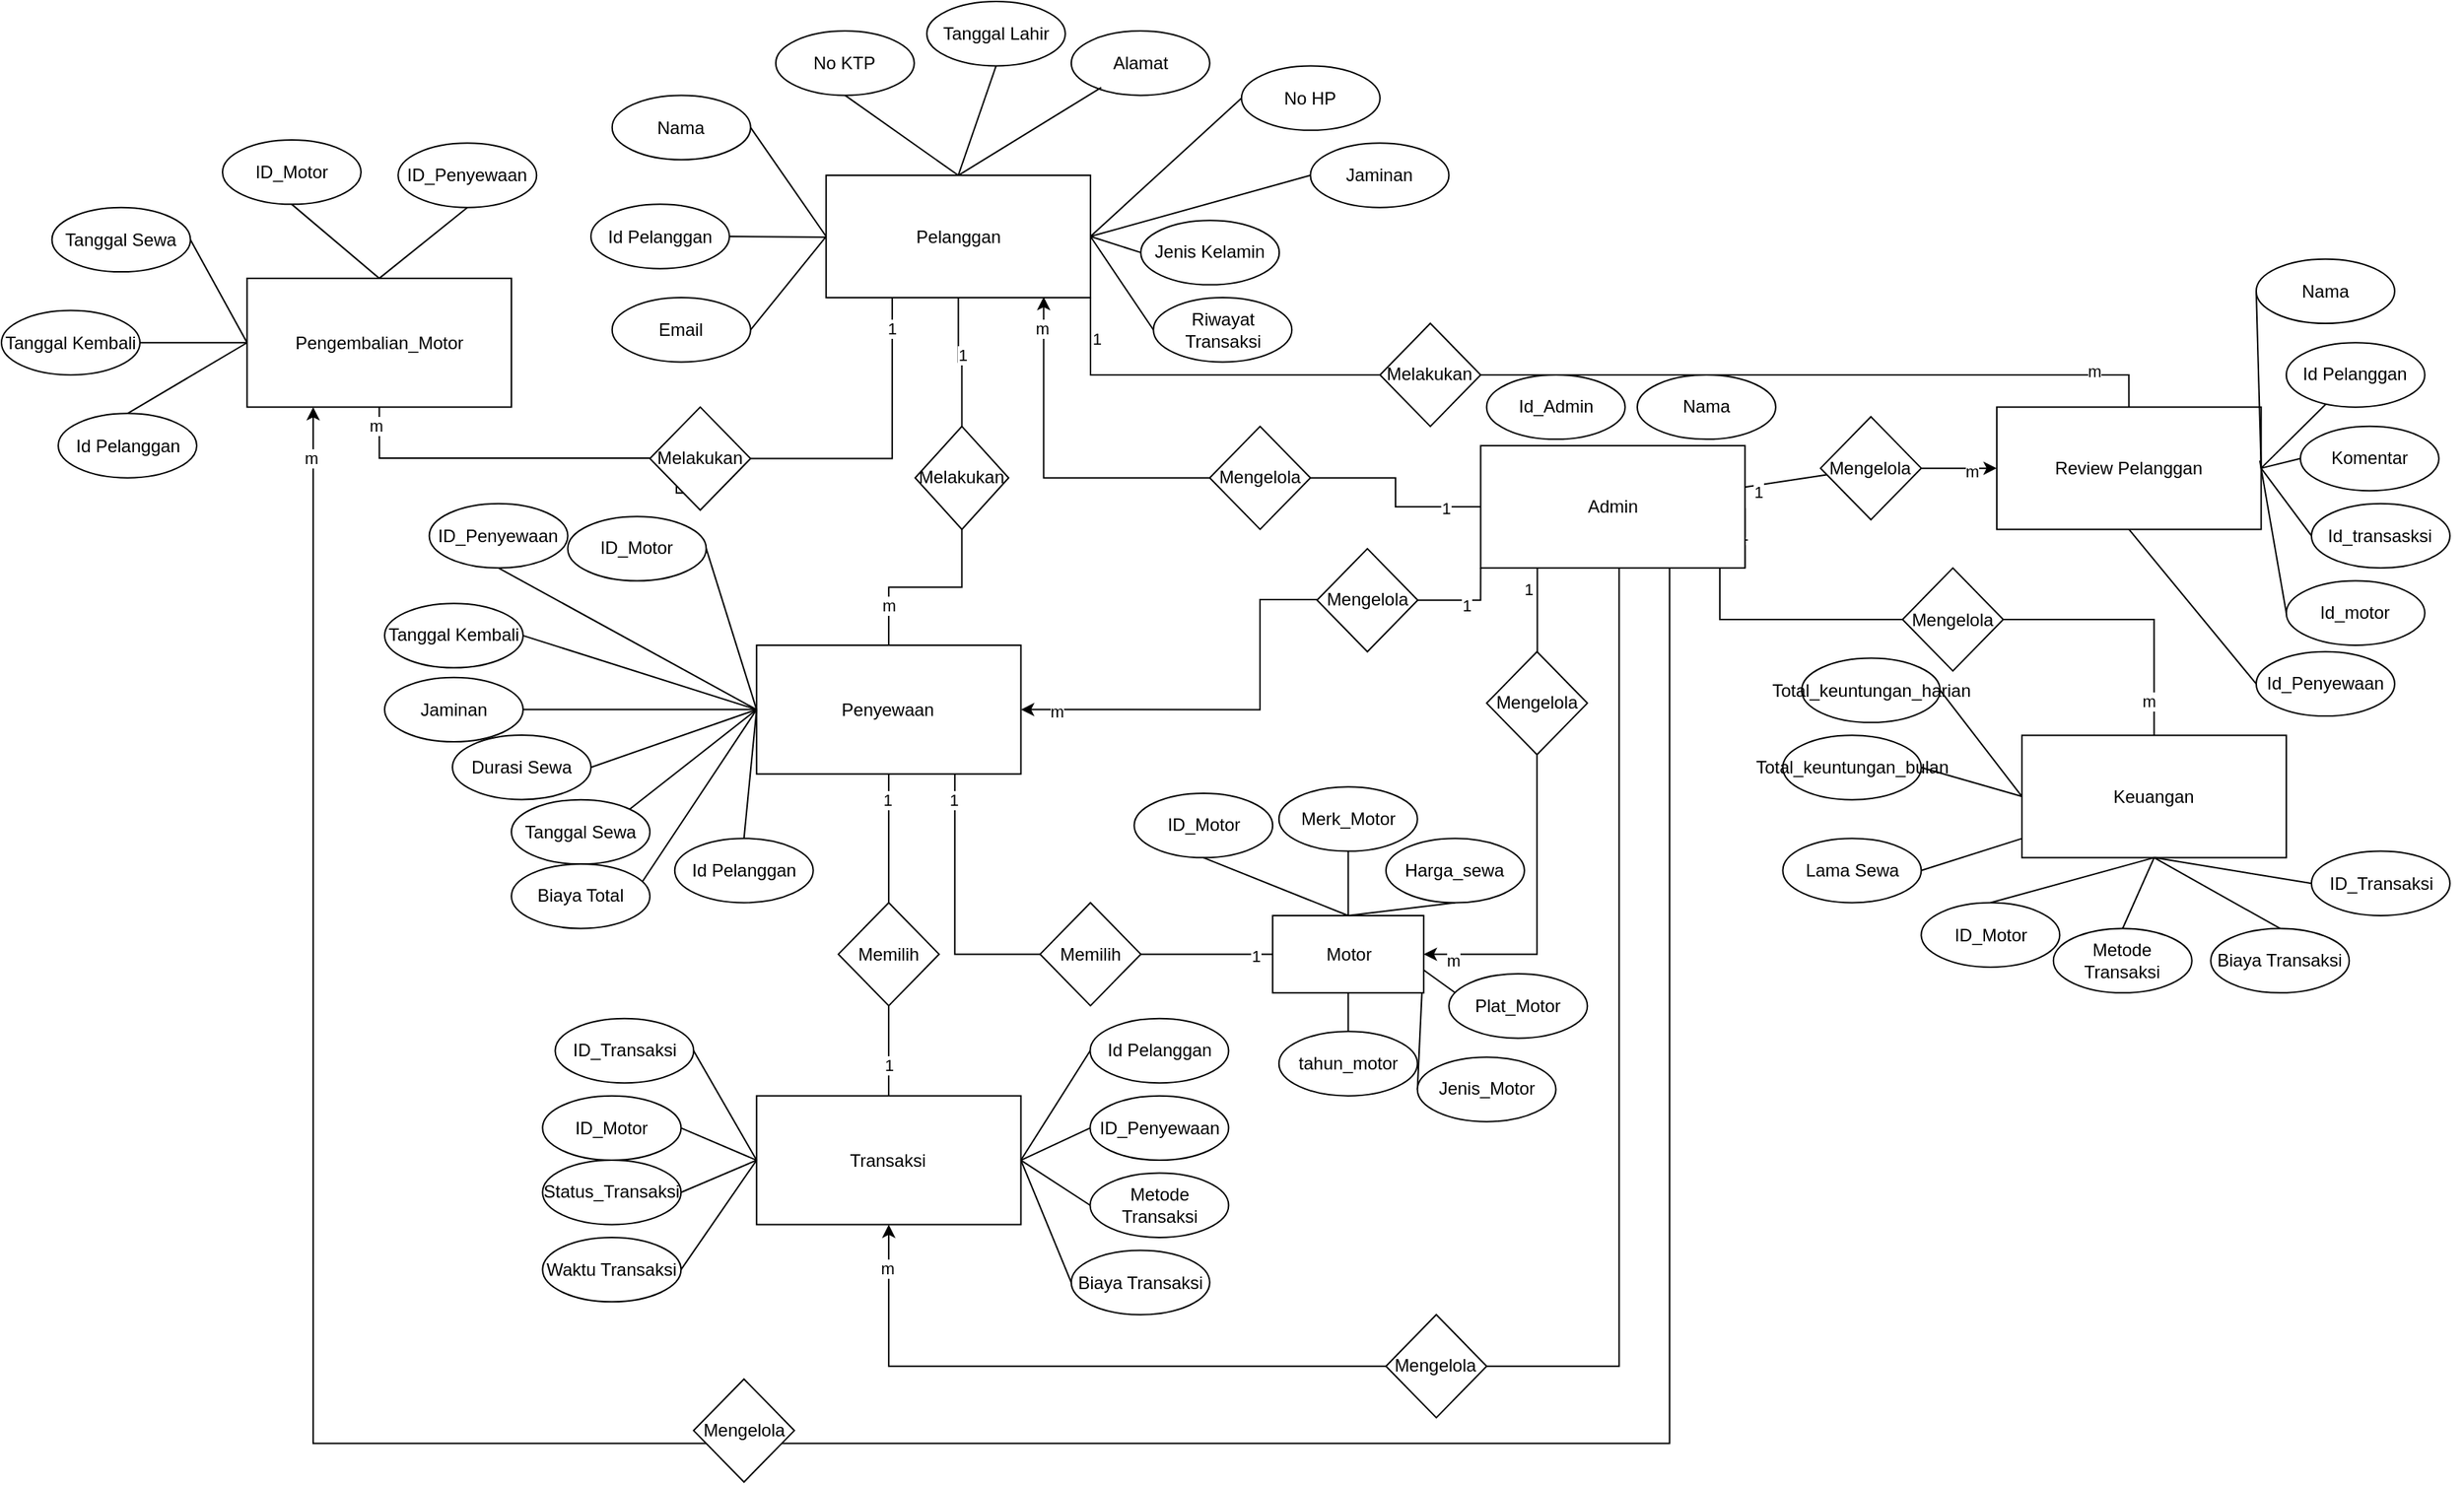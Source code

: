 <mxfile version="24.1.0" type="device">
  <diagram name="Page-1" id="Gdf2xQTc3UmqAr8sji1D">
    <mxGraphModel dx="2139" dy="-544" grid="1" gridSize="10" guides="1" tooltips="1" connect="1" arrows="1" fold="1" page="1" pageScale="1" pageWidth="850" pageHeight="1100" math="0" shadow="0">
      <root>
        <mxCell id="0" />
        <mxCell id="1" parent="0" />
        <mxCell id="HpjGNs0SDaR_ydJxtk90-224" value="" style="group" vertex="1" connectable="0" parent="1">
          <mxGeometry x="-1660" y="1165" width="1640" height="970" as="geometry" />
        </mxCell>
        <mxCell id="HpjGNs0SDaR_ydJxtk90-59" style="rounded=0;orthogonalLoop=1;jettySize=auto;html=1;exitX=0.5;exitY=0;exitDx=0;exitDy=0;entryX=0.5;entryY=1;entryDx=0;entryDy=0;endArrow=none;endFill=0;" edge="1" parent="HpjGNs0SDaR_ydJxtk90-224" source="HpjGNs0SDaR_ydJxtk90-32" target="HpjGNs0SDaR_ydJxtk90-35">
          <mxGeometry relative="1" as="geometry" />
        </mxCell>
        <mxCell id="HpjGNs0SDaR_ydJxtk90-62" style="rounded=0;orthogonalLoop=1;jettySize=auto;html=1;entryX=0;entryY=0.5;entryDx=0;entryDy=0;endArrow=none;endFill=0;exitX=1;exitY=0.5;exitDx=0;exitDy=0;" edge="1" parent="HpjGNs0SDaR_ydJxtk90-224" source="HpjGNs0SDaR_ydJxtk90-32" target="HpjGNs0SDaR_ydJxtk90-38">
          <mxGeometry relative="1" as="geometry" />
        </mxCell>
        <mxCell id="HpjGNs0SDaR_ydJxtk90-63" style="rounded=0;orthogonalLoop=1;jettySize=auto;html=1;exitX=1;exitY=0.5;exitDx=0;exitDy=0;entryX=0;entryY=0.5;entryDx=0;entryDy=0;endArrow=none;endFill=0;" edge="1" parent="HpjGNs0SDaR_ydJxtk90-224" source="HpjGNs0SDaR_ydJxtk90-32" target="HpjGNs0SDaR_ydJxtk90-39">
          <mxGeometry relative="1" as="geometry" />
        </mxCell>
        <mxCell id="HpjGNs0SDaR_ydJxtk90-64" style="rounded=0;orthogonalLoop=1;jettySize=auto;html=1;exitX=1;exitY=0.5;exitDx=0;exitDy=0;entryX=0;entryY=0.5;entryDx=0;entryDy=0;endArrow=none;endFill=0;" edge="1" parent="HpjGNs0SDaR_ydJxtk90-224" source="HpjGNs0SDaR_ydJxtk90-32" target="HpjGNs0SDaR_ydJxtk90-41">
          <mxGeometry relative="1" as="geometry" />
        </mxCell>
        <mxCell id="HpjGNs0SDaR_ydJxtk90-71" style="edgeStyle=orthogonalEdgeStyle;rounded=0;orthogonalLoop=1;jettySize=auto;html=1;entryX=0.5;entryY=0;entryDx=0;entryDy=0;endArrow=none;endFill=0;" edge="1" parent="HpjGNs0SDaR_ydJxtk90-224" source="HpjGNs0SDaR_ydJxtk90-96" target="HpjGNs0SDaR_ydJxtk90-70">
          <mxGeometry relative="1" as="geometry" />
        </mxCell>
        <mxCell id="HpjGNs0SDaR_ydJxtk90-124" value="m" style="edgeLabel;html=1;align=center;verticalAlign=middle;resizable=0;points=[];" vertex="1" connectable="0" parent="HpjGNs0SDaR_ydJxtk90-71">
          <mxGeometry x="0.573" relative="1" as="geometry">
            <mxPoint as="offset" />
          </mxGeometry>
        </mxCell>
        <mxCell id="HpjGNs0SDaR_ydJxtk90-196" style="edgeStyle=orthogonalEdgeStyle;rounded=0;orthogonalLoop=1;jettySize=auto;html=1;exitX=1;exitY=1;exitDx=0;exitDy=0;entryX=0;entryY=0.5;entryDx=0;entryDy=0;endArrow=none;endFill=0;" edge="1" parent="HpjGNs0SDaR_ydJxtk90-224" source="HpjGNs0SDaR_ydJxtk90-32" target="HpjGNs0SDaR_ydJxtk90-192">
          <mxGeometry relative="1" as="geometry" />
        </mxCell>
        <mxCell id="HpjGNs0SDaR_ydJxtk90-197" value="1" style="edgeLabel;html=1;align=center;verticalAlign=middle;resizable=0;points=[];" vertex="1" connectable="0" parent="HpjGNs0SDaR_ydJxtk90-196">
          <mxGeometry x="-0.789" y="4" relative="1" as="geometry">
            <mxPoint y="1" as="offset" />
          </mxGeometry>
        </mxCell>
        <mxCell id="HpjGNs0SDaR_ydJxtk90-32" value="Pelanggan" style="rounded=0;whiteSpace=wrap;html=1;" vertex="1" parent="HpjGNs0SDaR_ydJxtk90-224">
          <mxGeometry x="529.583" y="83.018" width="179.375" height="83.018" as="geometry" />
        </mxCell>
        <mxCell id="HpjGNs0SDaR_ydJxtk90-68" value="" style="rounded=0;orthogonalLoop=1;jettySize=auto;html=1;endArrow=none;endFill=0;" edge="1" parent="HpjGNs0SDaR_ydJxtk90-224" source="HpjGNs0SDaR_ydJxtk90-33">
          <mxGeometry relative="1" as="geometry">
            <mxPoint x="529.583" y="124.964" as="targetPoint" />
          </mxGeometry>
        </mxCell>
        <mxCell id="HpjGNs0SDaR_ydJxtk90-33" value="Id Pelanggan" style="ellipse;whiteSpace=wrap;html=1;" vertex="1" parent="HpjGNs0SDaR_ydJxtk90-224">
          <mxGeometry x="369.998" y="102.684" width="93.958" height="43.694" as="geometry" />
        </mxCell>
        <mxCell id="HpjGNs0SDaR_ydJxtk90-67" style="rounded=0;orthogonalLoop=1;jettySize=auto;html=1;exitX=1;exitY=0.5;exitDx=0;exitDy=0;entryX=0;entryY=0.5;entryDx=0;entryDy=0;endArrow=none;endFill=0;" edge="1" parent="HpjGNs0SDaR_ydJxtk90-224" source="HpjGNs0SDaR_ydJxtk90-34" target="HpjGNs0SDaR_ydJxtk90-32">
          <mxGeometry relative="1" as="geometry" />
        </mxCell>
        <mxCell id="HpjGNs0SDaR_ydJxtk90-34" value="Nama" style="ellipse;whiteSpace=wrap;html=1;" vertex="1" parent="HpjGNs0SDaR_ydJxtk90-224">
          <mxGeometry x="384.38" y="28.692" width="93.958" height="43.694" as="geometry" />
        </mxCell>
        <mxCell id="HpjGNs0SDaR_ydJxtk90-35" value="No KTP" style="ellipse;whiteSpace=wrap;html=1;" vertex="1" parent="HpjGNs0SDaR_ydJxtk90-224">
          <mxGeometry x="495.418" y="-15.003" width="93.958" height="43.694" as="geometry" />
        </mxCell>
        <mxCell id="HpjGNs0SDaR_ydJxtk90-37" value="Alamat" style="ellipse;whiteSpace=wrap;html=1;" vertex="1" parent="HpjGNs0SDaR_ydJxtk90-224">
          <mxGeometry x="695.935" y="-15.003" width="93.958" height="43.694" as="geometry" />
        </mxCell>
        <mxCell id="HpjGNs0SDaR_ydJxtk90-38" value="No HP" style="ellipse;whiteSpace=wrap;html=1;" vertex="1" parent="HpjGNs0SDaR_ydJxtk90-224">
          <mxGeometry x="811.455" y="8.741" width="93.958" height="43.694" as="geometry" />
        </mxCell>
        <mxCell id="HpjGNs0SDaR_ydJxtk90-39" value="Jenis Kelamin" style="ellipse;whiteSpace=wrap;html=1;" vertex="1" parent="HpjGNs0SDaR_ydJxtk90-224">
          <mxGeometry x="743.125" y="113.604" width="93.958" height="43.694" as="geometry" />
        </mxCell>
        <mxCell id="HpjGNs0SDaR_ydJxtk90-69" style="rounded=0;orthogonalLoop=1;jettySize=auto;html=1;exitX=1;exitY=0.5;exitDx=0;exitDy=0;entryX=0;entryY=0.5;entryDx=0;entryDy=0;endArrow=none;endFill=0;" edge="1" parent="HpjGNs0SDaR_ydJxtk90-224" source="HpjGNs0SDaR_ydJxtk90-40" target="HpjGNs0SDaR_ydJxtk90-32">
          <mxGeometry relative="1" as="geometry" />
        </mxCell>
        <mxCell id="HpjGNs0SDaR_ydJxtk90-40" value="Email" style="ellipse;whiteSpace=wrap;html=1;" vertex="1" parent="HpjGNs0SDaR_ydJxtk90-224">
          <mxGeometry x="384.372" y="166.035" width="93.958" height="43.694" as="geometry" />
        </mxCell>
        <mxCell id="HpjGNs0SDaR_ydJxtk90-41" value="Riwayat Transaksi" style="ellipse;whiteSpace=wrap;html=1;" vertex="1" parent="HpjGNs0SDaR_ydJxtk90-224">
          <mxGeometry x="751.667" y="166.036" width="93.958" height="43.694" as="geometry" />
        </mxCell>
        <mxCell id="HpjGNs0SDaR_ydJxtk90-61" style="rounded=0;orthogonalLoop=1;jettySize=auto;html=1;exitX=0.5;exitY=0;exitDx=0;exitDy=0;entryX=0.216;entryY=0.88;entryDx=0;entryDy=0;entryPerimeter=0;endArrow=none;endFill=0;" edge="1" parent="HpjGNs0SDaR_ydJxtk90-224" source="HpjGNs0SDaR_ydJxtk90-32" target="HpjGNs0SDaR_ydJxtk90-37">
          <mxGeometry relative="1" as="geometry" />
        </mxCell>
        <mxCell id="HpjGNs0SDaR_ydJxtk90-100" value="" style="rounded=0;orthogonalLoop=1;jettySize=auto;html=1;endArrow=none;endFill=0;" edge="1" parent="HpjGNs0SDaR_ydJxtk90-224" source="HpjGNs0SDaR_ydJxtk90-70" target="HpjGNs0SDaR_ydJxtk90-99">
          <mxGeometry relative="1" as="geometry" />
        </mxCell>
        <mxCell id="HpjGNs0SDaR_ydJxtk90-127" value="1" style="edgeLabel;html=1;align=center;verticalAlign=middle;resizable=0;points=[];" vertex="1" connectable="0" parent="HpjGNs0SDaR_ydJxtk90-100">
          <mxGeometry x="-0.596" y="-1" relative="1" as="geometry">
            <mxPoint as="offset" />
          </mxGeometry>
        </mxCell>
        <mxCell id="HpjGNs0SDaR_ydJxtk90-70" value="Penyewaan" style="whiteSpace=wrap;html=1;rounded=0;" vertex="1" parent="HpjGNs0SDaR_ydJxtk90-224">
          <mxGeometry x="482.391" y="401.982" width="179.375" height="87.387" as="geometry" />
        </mxCell>
        <mxCell id="HpjGNs0SDaR_ydJxtk90-84" style="rounded=0;orthogonalLoop=1;jettySize=auto;html=1;exitX=0.5;exitY=1;exitDx=0;exitDy=0;entryX=0;entryY=0.5;entryDx=0;entryDy=0;endArrow=none;endFill=0;" edge="1" parent="HpjGNs0SDaR_ydJxtk90-224" source="HpjGNs0SDaR_ydJxtk90-72" target="HpjGNs0SDaR_ydJxtk90-70">
          <mxGeometry relative="1" as="geometry">
            <mxPoint x="520.828" y="384.505" as="sourcePoint" />
          </mxGeometry>
        </mxCell>
        <mxCell id="HpjGNs0SDaR_ydJxtk90-72" value="ID_Penyewaan" style="ellipse;whiteSpace=wrap;html=1;" vertex="1" parent="HpjGNs0SDaR_ydJxtk90-224">
          <mxGeometry x="260.307" y="305.856" width="93.958" height="43.694" as="geometry" />
        </mxCell>
        <mxCell id="HpjGNs0SDaR_ydJxtk90-90" style="rounded=0;orthogonalLoop=1;jettySize=auto;html=1;exitX=1;exitY=0;exitDx=0;exitDy=0;entryX=0;entryY=0.5;entryDx=0;entryDy=0;endArrow=none;endFill=0;" edge="1" parent="HpjGNs0SDaR_ydJxtk90-224" source="HpjGNs0SDaR_ydJxtk90-73" target="HpjGNs0SDaR_ydJxtk90-70">
          <mxGeometry relative="1" as="geometry" />
        </mxCell>
        <mxCell id="HpjGNs0SDaR_ydJxtk90-73" value="Tanggal Sewa" style="ellipse;whiteSpace=wrap;html=1;" vertex="1" parent="HpjGNs0SDaR_ydJxtk90-224">
          <mxGeometry x="316.039" y="506.846" width="93.958" height="43.694" as="geometry" />
        </mxCell>
        <mxCell id="HpjGNs0SDaR_ydJxtk90-86" style="rounded=0;orthogonalLoop=1;jettySize=auto;html=1;exitX=1;exitY=0.5;exitDx=0;exitDy=0;entryX=0;entryY=0.5;entryDx=0;entryDy=0;endArrow=none;endFill=0;" edge="1" parent="HpjGNs0SDaR_ydJxtk90-224" source="HpjGNs0SDaR_ydJxtk90-74" target="HpjGNs0SDaR_ydJxtk90-70">
          <mxGeometry relative="1" as="geometry" />
        </mxCell>
        <mxCell id="HpjGNs0SDaR_ydJxtk90-74" value="Tanggal Kembali" style="ellipse;whiteSpace=wrap;html=1;" vertex="1" parent="HpjGNs0SDaR_ydJxtk90-224">
          <mxGeometry x="229.999" y="373.577" width="93.958" height="43.694" as="geometry" />
        </mxCell>
        <mxCell id="HpjGNs0SDaR_ydJxtk90-89" style="rounded=0;orthogonalLoop=1;jettySize=auto;html=1;exitX=0.5;exitY=0;exitDx=0;exitDy=0;entryX=0;entryY=0.5;entryDx=0;entryDy=0;endArrow=none;endFill=0;" edge="1" parent="HpjGNs0SDaR_ydJxtk90-224" target="HpjGNs0SDaR_ydJxtk90-70">
          <mxGeometry relative="1" as="geometry">
            <mxPoint x="401.245" y="568.018" as="sourcePoint" />
          </mxGeometry>
        </mxCell>
        <mxCell id="HpjGNs0SDaR_ydJxtk90-91" style="rounded=0;orthogonalLoop=1;jettySize=auto;html=1;exitX=0.5;exitY=0;exitDx=0;exitDy=0;entryX=0;entryY=0.5;entryDx=0;entryDy=0;endArrow=none;endFill=0;" edge="1" parent="HpjGNs0SDaR_ydJxtk90-224" source="HpjGNs0SDaR_ydJxtk90-76" target="HpjGNs0SDaR_ydJxtk90-70">
          <mxGeometry relative="1" as="geometry" />
        </mxCell>
        <mxCell id="HpjGNs0SDaR_ydJxtk90-76" value="Id Pelanggan" style="ellipse;whiteSpace=wrap;html=1;" vertex="1" parent="HpjGNs0SDaR_ydJxtk90-224">
          <mxGeometry x="426.872" y="533.063" width="93.958" height="43.694" as="geometry" />
        </mxCell>
        <mxCell id="HpjGNs0SDaR_ydJxtk90-103" style="rounded=0;orthogonalLoop=1;jettySize=auto;html=1;exitX=0.5;exitY=0;exitDx=0;exitDy=0;entryX=0.5;entryY=1;entryDx=0;entryDy=0;endArrow=none;endFill=0;" edge="1" parent="HpjGNs0SDaR_ydJxtk90-224" source="HpjGNs0SDaR_ydJxtk90-77" target="HpjGNs0SDaR_ydJxtk90-92">
          <mxGeometry relative="1" as="geometry" />
        </mxCell>
        <mxCell id="HpjGNs0SDaR_ydJxtk90-104" style="rounded=0;orthogonalLoop=1;jettySize=auto;html=1;exitX=0.5;exitY=0;exitDx=0;exitDy=0;endArrow=none;endFill=0;entryX=0.5;entryY=1;entryDx=0;entryDy=0;" edge="1" parent="HpjGNs0SDaR_ydJxtk90-224" source="HpjGNs0SDaR_ydJxtk90-77" target="HpjGNs0SDaR_ydJxtk90-93">
          <mxGeometry relative="1" as="geometry">
            <mxPoint x="943.641" y="585.495" as="targetPoint" />
          </mxGeometry>
        </mxCell>
        <mxCell id="HpjGNs0SDaR_ydJxtk90-105" style="rounded=0;orthogonalLoop=1;jettySize=auto;html=1;exitX=0.5;exitY=0;exitDx=0;exitDy=0;entryX=0.5;entryY=1;entryDx=0;entryDy=0;endArrow=none;endFill=0;" edge="1" parent="HpjGNs0SDaR_ydJxtk90-224" source="HpjGNs0SDaR_ydJxtk90-77" target="HpjGNs0SDaR_ydJxtk90-94">
          <mxGeometry relative="1" as="geometry" />
        </mxCell>
        <mxCell id="HpjGNs0SDaR_ydJxtk90-106" style="rounded=0;orthogonalLoop=1;jettySize=auto;html=1;exitX=1;exitY=0.5;exitDx=0;exitDy=0;entryX=0;entryY=0.5;entryDx=0;entryDy=0;endArrow=none;endFill=0;" edge="1" parent="HpjGNs0SDaR_ydJxtk90-224" source="HpjGNs0SDaR_ydJxtk90-77" target="HpjGNs0SDaR_ydJxtk90-95">
          <mxGeometry relative="1" as="geometry">
            <mxPoint x="1003.432" y="616.081" as="targetPoint" />
          </mxGeometry>
        </mxCell>
        <mxCell id="HpjGNs0SDaR_ydJxtk90-553" style="rounded=0;orthogonalLoop=1;jettySize=auto;html=1;exitX=0.5;exitY=0;exitDx=0;exitDy=0;entryX=0.5;entryY=1;entryDx=0;entryDy=0;endArrow=none;endFill=0;" edge="1" parent="HpjGNs0SDaR_ydJxtk90-224" source="HpjGNs0SDaR_ydJxtk90-77" target="HpjGNs0SDaR_ydJxtk90-552">
          <mxGeometry relative="1" as="geometry" />
        </mxCell>
        <mxCell id="HpjGNs0SDaR_ydJxtk90-556" style="rounded=0;orthogonalLoop=1;jettySize=auto;html=1;exitX=0.5;exitY=1;exitDx=0;exitDy=0;entryX=0.5;entryY=0;entryDx=0;entryDy=0;endArrow=none;endFill=0;" edge="1" parent="HpjGNs0SDaR_ydJxtk90-224" source="HpjGNs0SDaR_ydJxtk90-77" target="HpjGNs0SDaR_ydJxtk90-555">
          <mxGeometry relative="1" as="geometry" />
        </mxCell>
        <mxCell id="HpjGNs0SDaR_ydJxtk90-77" value="Motor" style="rounded=0;whiteSpace=wrap;html=1;" vertex="1" parent="HpjGNs0SDaR_ydJxtk90-224">
          <mxGeometry x="832.599" y="585.495" width="102.5" height="52.432" as="geometry" />
        </mxCell>
        <mxCell id="HpjGNs0SDaR_ydJxtk90-88" style="rounded=0;orthogonalLoop=1;jettySize=auto;html=1;exitX=1;exitY=0.5;exitDx=0;exitDy=0;entryX=0;entryY=0.5;entryDx=0;entryDy=0;endArrow=none;endFill=0;" edge="1" parent="HpjGNs0SDaR_ydJxtk90-224" source="HpjGNs0SDaR_ydJxtk90-78" target="HpjGNs0SDaR_ydJxtk90-70">
          <mxGeometry relative="1" as="geometry" />
        </mxCell>
        <mxCell id="HpjGNs0SDaR_ydJxtk90-78" value="Durasi Sewa" style="ellipse;whiteSpace=wrap;html=1;" vertex="1" parent="HpjGNs0SDaR_ydJxtk90-224">
          <mxGeometry x="276.039" y="463.003" width="93.958" height="43.694" as="geometry" />
        </mxCell>
        <mxCell id="HpjGNs0SDaR_ydJxtk90-87" style="rounded=0;orthogonalLoop=1;jettySize=auto;html=1;exitX=1;exitY=0.5;exitDx=0;exitDy=0;entryX=0;entryY=0.5;entryDx=0;entryDy=0;endArrow=none;endFill=0;" edge="1" parent="HpjGNs0SDaR_ydJxtk90-224" source="HpjGNs0SDaR_ydJxtk90-79" target="HpjGNs0SDaR_ydJxtk90-70">
          <mxGeometry relative="1" as="geometry" />
        </mxCell>
        <mxCell id="HpjGNs0SDaR_ydJxtk90-79" value="Jaminan" style="ellipse;whiteSpace=wrap;html=1;" vertex="1" parent="HpjGNs0SDaR_ydJxtk90-224">
          <mxGeometry x="229.997" y="423.829" width="93.958" height="43.694" as="geometry" />
        </mxCell>
        <mxCell id="HpjGNs0SDaR_ydJxtk90-85" style="rounded=0;orthogonalLoop=1;jettySize=auto;html=1;exitX=1;exitY=0.5;exitDx=0;exitDy=0;entryX=0;entryY=0.5;entryDx=0;entryDy=0;endArrow=none;endFill=0;" edge="1" parent="HpjGNs0SDaR_ydJxtk90-224" source="HpjGNs0SDaR_ydJxtk90-81" target="HpjGNs0SDaR_ydJxtk90-70">
          <mxGeometry relative="1" as="geometry" />
        </mxCell>
        <mxCell id="HpjGNs0SDaR_ydJxtk90-81" value="ID_Motor" style="ellipse;whiteSpace=wrap;html=1;" vertex="1" parent="HpjGNs0SDaR_ydJxtk90-224">
          <mxGeometry x="354.266" y="314.595" width="93.958" height="43.694" as="geometry" />
        </mxCell>
        <mxCell id="HpjGNs0SDaR_ydJxtk90-92" value="ID_Motor" style="ellipse;whiteSpace=wrap;html=1;" vertex="1" parent="HpjGNs0SDaR_ydJxtk90-224">
          <mxGeometry x="738.64" y="502.478" width="93.958" height="43.694" as="geometry" />
        </mxCell>
        <mxCell id="HpjGNs0SDaR_ydJxtk90-93" value="Merk_Motor" style="ellipse;whiteSpace=wrap;html=1;" vertex="1" parent="HpjGNs0SDaR_ydJxtk90-224">
          <mxGeometry x="836.87" y="498.107" width="93.958" height="43.694" as="geometry" />
        </mxCell>
        <mxCell id="HpjGNs0SDaR_ydJxtk90-94" value="Plat_Motor" style="ellipse;whiteSpace=wrap;html=1;" vertex="1" parent="HpjGNs0SDaR_ydJxtk90-224">
          <mxGeometry x="952.191" y="624.998" width="93.958" height="43.694" as="geometry" />
        </mxCell>
        <mxCell id="HpjGNs0SDaR_ydJxtk90-95" value="Jenis_Motor" style="ellipse;whiteSpace=wrap;html=1;" vertex="1" parent="HpjGNs0SDaR_ydJxtk90-224">
          <mxGeometry x="930.824" y="681.622" width="93.958" height="43.694" as="geometry" />
        </mxCell>
        <mxCell id="HpjGNs0SDaR_ydJxtk90-97" value="" style="edgeStyle=orthogonalEdgeStyle;rounded=0;orthogonalLoop=1;jettySize=auto;html=1;entryX=0.5;entryY=0;entryDx=0;entryDy=0;endArrow=none;endFill=0;" edge="1" parent="HpjGNs0SDaR_ydJxtk90-224" source="HpjGNs0SDaR_ydJxtk90-32" target="HpjGNs0SDaR_ydJxtk90-96">
          <mxGeometry relative="1" as="geometry">
            <mxPoint x="619.271" y="166.036" as="sourcePoint" />
            <mxPoint x="619.271" y="410.721" as="targetPoint" />
          </mxGeometry>
        </mxCell>
        <mxCell id="HpjGNs0SDaR_ydJxtk90-123" value="1" style="edgeLabel;html=1;align=center;verticalAlign=middle;resizable=0;points=[];" vertex="1" connectable="0" parent="HpjGNs0SDaR_ydJxtk90-97">
          <mxGeometry x="-0.134" y="2" relative="1" as="geometry">
            <mxPoint as="offset" />
          </mxGeometry>
        </mxCell>
        <mxCell id="HpjGNs0SDaR_ydJxtk90-133" style="edgeStyle=orthogonalEdgeStyle;rounded=0;orthogonalLoop=1;jettySize=auto;html=1;entryX=0.5;entryY=1;entryDx=0;entryDy=0;endArrow=none;endFill=0;exitX=0.25;exitY=1;exitDx=0;exitDy=0;" edge="1" parent="HpjGNs0SDaR_ydJxtk90-224" source="HpjGNs0SDaR_ydJxtk90-383" target="HpjGNs0SDaR_ydJxtk90-132">
          <mxGeometry relative="1" as="geometry">
            <Array as="points">
              <mxPoint x="428" y="275" />
              <mxPoint x="226" y="275" />
            </Array>
          </mxGeometry>
        </mxCell>
        <mxCell id="HpjGNs0SDaR_ydJxtk90-134" value="m" style="edgeLabel;html=1;align=center;verticalAlign=middle;resizable=0;points=[];" vertex="1" connectable="0" parent="HpjGNs0SDaR_ydJxtk90-133">
          <mxGeometry x="0.906" y="3" relative="1" as="geometry">
            <mxPoint as="offset" />
          </mxGeometry>
        </mxCell>
        <mxCell id="HpjGNs0SDaR_ydJxtk90-96" value="Melakukan" style="rhombus;whiteSpace=wrap;html=1;" vertex="1" parent="HpjGNs0SDaR_ydJxtk90-224">
          <mxGeometry x="590" y="253.42" width="63.43" height="69.91" as="geometry" />
        </mxCell>
        <mxCell id="HpjGNs0SDaR_ydJxtk90-102" value="" style="edgeStyle=orthogonalEdgeStyle;rounded=0;orthogonalLoop=1;jettySize=auto;html=1;endArrow=none;endFill=0;" edge="1" parent="HpjGNs0SDaR_ydJxtk90-224" source="HpjGNs0SDaR_ydJxtk90-99" target="HpjGNs0SDaR_ydJxtk90-101">
          <mxGeometry relative="1" as="geometry">
            <Array as="points">
              <mxPoint x="572.078" y="681.622" />
              <mxPoint x="572.078" y="681.622" />
            </Array>
          </mxGeometry>
        </mxCell>
        <mxCell id="HpjGNs0SDaR_ydJxtk90-128" value="1" style="edgeLabel;html=1;align=center;verticalAlign=middle;resizable=0;points=[];" vertex="1" connectable="0" parent="HpjGNs0SDaR_ydJxtk90-102">
          <mxGeometry x="0.325" relative="1" as="geometry">
            <mxPoint as="offset" />
          </mxGeometry>
        </mxCell>
        <mxCell id="HpjGNs0SDaR_ydJxtk90-140" style="edgeStyle=orthogonalEdgeStyle;rounded=0;orthogonalLoop=1;jettySize=auto;html=1;entryX=0;entryY=0.5;entryDx=0;entryDy=0;endArrow=none;endFill=0;exitX=0.75;exitY=1;exitDx=0;exitDy=0;" edge="1" parent="HpjGNs0SDaR_ydJxtk90-224" source="HpjGNs0SDaR_ydJxtk90-541" target="HpjGNs0SDaR_ydJxtk90-77">
          <mxGeometry relative="1" as="geometry">
            <Array as="points">
              <mxPoint x="720" y="612" />
            </Array>
          </mxGeometry>
        </mxCell>
        <mxCell id="HpjGNs0SDaR_ydJxtk90-141" value="1" style="edgeLabel;html=1;align=center;verticalAlign=middle;resizable=0;points=[];" vertex="1" connectable="0" parent="HpjGNs0SDaR_ydJxtk90-140">
          <mxGeometry x="0.803" y="-1" relative="1" as="geometry">
            <mxPoint x="1" as="offset" />
          </mxGeometry>
        </mxCell>
        <mxCell id="HpjGNs0SDaR_ydJxtk90-99" value="Memilih" style="rhombus;whiteSpace=wrap;html=1;" vertex="1" parent="HpjGNs0SDaR_ydJxtk90-224">
          <mxGeometry x="537.911" y="576.757" width="68.333" height="69.91" as="geometry" />
        </mxCell>
        <mxCell id="HpjGNs0SDaR_ydJxtk90-120" style="rounded=0;orthogonalLoop=1;jettySize=auto;html=1;exitX=1;exitY=0.5;exitDx=0;exitDy=0;entryX=0;entryY=0.5;entryDx=0;entryDy=0;endArrow=none;endFill=0;" edge="1" parent="HpjGNs0SDaR_ydJxtk90-224" source="HpjGNs0SDaR_ydJxtk90-101" target="HpjGNs0SDaR_ydJxtk90-108">
          <mxGeometry relative="1" as="geometry" />
        </mxCell>
        <mxCell id="HpjGNs0SDaR_ydJxtk90-121" style="rounded=0;orthogonalLoop=1;jettySize=auto;html=1;exitX=1;exitY=0.5;exitDx=0;exitDy=0;entryX=0;entryY=0.5;entryDx=0;entryDy=0;endArrow=none;endFill=0;" edge="1" parent="HpjGNs0SDaR_ydJxtk90-224" source="HpjGNs0SDaR_ydJxtk90-101" target="HpjGNs0SDaR_ydJxtk90-111">
          <mxGeometry relative="1" as="geometry" />
        </mxCell>
        <mxCell id="HpjGNs0SDaR_ydJxtk90-122" style="rounded=0;orthogonalLoop=1;jettySize=auto;html=1;exitX=1;exitY=0.5;exitDx=0;exitDy=0;entryX=0;entryY=0.5;entryDx=0;entryDy=0;endArrow=none;endFill=0;" edge="1" parent="HpjGNs0SDaR_ydJxtk90-224" source="HpjGNs0SDaR_ydJxtk90-101" target="HpjGNs0SDaR_ydJxtk90-113">
          <mxGeometry relative="1" as="geometry" />
        </mxCell>
        <mxCell id="HpjGNs0SDaR_ydJxtk90-101" value="Transaksi" style="whiteSpace=wrap;html=1;rounded=0;" vertex="1" parent="HpjGNs0SDaR_ydJxtk90-224">
          <mxGeometry x="482.391" y="707.838" width="179.375" height="87.387" as="geometry" />
        </mxCell>
        <mxCell id="HpjGNs0SDaR_ydJxtk90-119" style="rounded=0;orthogonalLoop=1;jettySize=auto;html=1;exitX=0;exitY=0.5;exitDx=0;exitDy=0;entryX=1;entryY=0.5;entryDx=0;entryDy=0;endArrow=none;endFill=0;" edge="1" parent="HpjGNs0SDaR_ydJxtk90-224" source="HpjGNs0SDaR_ydJxtk90-107" target="HpjGNs0SDaR_ydJxtk90-101">
          <mxGeometry relative="1" as="geometry" />
        </mxCell>
        <mxCell id="HpjGNs0SDaR_ydJxtk90-107" value="Id Pelanggan" style="ellipse;whiteSpace=wrap;html=1;" vertex="1" parent="HpjGNs0SDaR_ydJxtk90-224">
          <mxGeometry x="708.745" y="655.405" width="93.958" height="43.694" as="geometry" />
        </mxCell>
        <mxCell id="HpjGNs0SDaR_ydJxtk90-108" value="ID_Penyewaan" style="ellipse;whiteSpace=wrap;html=1;" vertex="1" parent="HpjGNs0SDaR_ydJxtk90-224">
          <mxGeometry x="708.745" y="707.838" width="93.958" height="43.694" as="geometry" />
        </mxCell>
        <mxCell id="HpjGNs0SDaR_ydJxtk90-116" style="rounded=0;orthogonalLoop=1;jettySize=auto;html=1;exitX=1;exitY=0.5;exitDx=0;exitDy=0;entryX=0;entryY=0.5;entryDx=0;entryDy=0;endArrow=none;endFill=0;" edge="1" parent="HpjGNs0SDaR_ydJxtk90-224" source="HpjGNs0SDaR_ydJxtk90-109" target="HpjGNs0SDaR_ydJxtk90-101">
          <mxGeometry relative="1" as="geometry" />
        </mxCell>
        <mxCell id="HpjGNs0SDaR_ydJxtk90-109" value="ID_Motor" style="ellipse;whiteSpace=wrap;html=1;" vertex="1" parent="HpjGNs0SDaR_ydJxtk90-224">
          <mxGeometry x="337.182" y="707.838" width="93.958" height="43.694" as="geometry" />
        </mxCell>
        <mxCell id="HpjGNs0SDaR_ydJxtk90-115" style="rounded=0;orthogonalLoop=1;jettySize=auto;html=1;exitX=1;exitY=0.5;exitDx=0;exitDy=0;entryX=0;entryY=0.5;entryDx=0;entryDy=0;endArrow=none;endFill=0;" edge="1" parent="HpjGNs0SDaR_ydJxtk90-224" source="HpjGNs0SDaR_ydJxtk90-110" target="HpjGNs0SDaR_ydJxtk90-101">
          <mxGeometry relative="1" as="geometry" />
        </mxCell>
        <mxCell id="HpjGNs0SDaR_ydJxtk90-110" value="ID_Transaksi" style="ellipse;whiteSpace=wrap;html=1;" vertex="1" parent="HpjGNs0SDaR_ydJxtk90-224">
          <mxGeometry x="345.724" y="655.405" width="93.958" height="43.694" as="geometry" />
        </mxCell>
        <mxCell id="HpjGNs0SDaR_ydJxtk90-111" value="Metode Transaksi" style="ellipse;whiteSpace=wrap;html=1;" vertex="1" parent="HpjGNs0SDaR_ydJxtk90-224">
          <mxGeometry x="708.745" y="760.27" width="93.958" height="43.694" as="geometry" />
        </mxCell>
        <mxCell id="HpjGNs0SDaR_ydJxtk90-117" style="rounded=0;orthogonalLoop=1;jettySize=auto;html=1;exitX=1;exitY=0.5;exitDx=0;exitDy=0;entryX=0;entryY=0.5;entryDx=0;entryDy=0;endArrow=none;endFill=0;" edge="1" parent="HpjGNs0SDaR_ydJxtk90-224" source="HpjGNs0SDaR_ydJxtk90-112" target="HpjGNs0SDaR_ydJxtk90-101">
          <mxGeometry relative="1" as="geometry" />
        </mxCell>
        <mxCell id="HpjGNs0SDaR_ydJxtk90-112" value="Status_Transaksi" style="ellipse;whiteSpace=wrap;html=1;" vertex="1" parent="HpjGNs0SDaR_ydJxtk90-224">
          <mxGeometry x="337.182" y="751.532" width="93.958" height="43.694" as="geometry" />
        </mxCell>
        <mxCell id="HpjGNs0SDaR_ydJxtk90-113" value="Biaya Transaksi" style="ellipse;whiteSpace=wrap;html=1;" vertex="1" parent="HpjGNs0SDaR_ydJxtk90-224">
          <mxGeometry x="695.932" y="812.703" width="93.958" height="43.694" as="geometry" />
        </mxCell>
        <mxCell id="HpjGNs0SDaR_ydJxtk90-118" style="rounded=0;orthogonalLoop=1;jettySize=auto;html=1;exitX=1;exitY=0.5;exitDx=0;exitDy=0;entryX=0;entryY=0.5;entryDx=0;entryDy=0;endArrow=none;endFill=0;" edge="1" parent="HpjGNs0SDaR_ydJxtk90-224" source="HpjGNs0SDaR_ydJxtk90-114" target="HpjGNs0SDaR_ydJxtk90-101">
          <mxGeometry relative="1" as="geometry" />
        </mxCell>
        <mxCell id="HpjGNs0SDaR_ydJxtk90-114" value="Waktu Transaksi" style="ellipse;whiteSpace=wrap;html=1;" vertex="1" parent="HpjGNs0SDaR_ydJxtk90-224">
          <mxGeometry x="337.182" y="803.964" width="93.958" height="43.694" as="geometry" />
        </mxCell>
        <mxCell id="HpjGNs0SDaR_ydJxtk90-130" value="Jaminan" style="ellipse;whiteSpace=wrap;html=1;" vertex="1" parent="HpjGNs0SDaR_ydJxtk90-224">
          <mxGeometry x="858.228" y="61.17" width="93.958" height="43.694" as="geometry" />
        </mxCell>
        <mxCell id="HpjGNs0SDaR_ydJxtk90-131" style="rounded=0;orthogonalLoop=1;jettySize=auto;html=1;exitX=1;exitY=0.5;exitDx=0;exitDy=0;entryX=0;entryY=0.5;entryDx=0;entryDy=0;endArrow=none;endFill=0;" edge="1" target="HpjGNs0SDaR_ydJxtk90-130" parent="HpjGNs0SDaR_ydJxtk90-224" source="HpjGNs0SDaR_ydJxtk90-32">
          <mxGeometry relative="1" as="geometry">
            <mxPoint x="717.5" y="133.703" as="sourcePoint" />
          </mxGeometry>
        </mxCell>
        <mxCell id="HpjGNs0SDaR_ydJxtk90-168" style="rounded=0;orthogonalLoop=1;jettySize=auto;html=1;entryX=0.5;entryY=0;entryDx=0;entryDy=0;endArrow=none;endFill=0;exitX=0;exitY=0.5;exitDx=0;exitDy=0;" edge="1" parent="HpjGNs0SDaR_ydJxtk90-224" source="HpjGNs0SDaR_ydJxtk90-132" target="HpjGNs0SDaR_ydJxtk90-135">
          <mxGeometry relative="1" as="geometry">
            <mxPoint x="136.667" y="240.315" as="sourcePoint" />
          </mxGeometry>
        </mxCell>
        <mxCell id="HpjGNs0SDaR_ydJxtk90-169" style="edgeStyle=orthogonalEdgeStyle;rounded=0;orthogonalLoop=1;jettySize=auto;html=1;exitX=0;exitY=0.5;exitDx=0;exitDy=0;entryX=1;entryY=0.5;entryDx=0;entryDy=0;endArrow=none;endFill=0;" edge="1" parent="HpjGNs0SDaR_ydJxtk90-224" source="HpjGNs0SDaR_ydJxtk90-132" target="HpjGNs0SDaR_ydJxtk90-139">
          <mxGeometry relative="1" as="geometry" />
        </mxCell>
        <mxCell id="HpjGNs0SDaR_ydJxtk90-171" style="rounded=0;orthogonalLoop=1;jettySize=auto;html=1;exitX=0.5;exitY=0;exitDx=0;exitDy=0;entryX=0.5;entryY=1;entryDx=0;entryDy=0;endArrow=none;endFill=0;" edge="1" parent="HpjGNs0SDaR_ydJxtk90-224" source="HpjGNs0SDaR_ydJxtk90-132" target="HpjGNs0SDaR_ydJxtk90-137">
          <mxGeometry relative="1" as="geometry" />
        </mxCell>
        <mxCell id="HpjGNs0SDaR_ydJxtk90-172" style="rounded=0;orthogonalLoop=1;jettySize=auto;html=1;exitX=0.5;exitY=0;exitDx=0;exitDy=0;entryX=0.5;entryY=1;entryDx=0;entryDy=0;endArrow=none;endFill=0;" edge="1" parent="HpjGNs0SDaR_ydJxtk90-224" source="HpjGNs0SDaR_ydJxtk90-132" target="HpjGNs0SDaR_ydJxtk90-136">
          <mxGeometry relative="1" as="geometry" />
        </mxCell>
        <mxCell id="HpjGNs0SDaR_ydJxtk90-132" value="Pengembalian_Motor" style="whiteSpace=wrap;html=1;rounded=0;" vertex="1" parent="HpjGNs0SDaR_ydJxtk90-224">
          <mxGeometry x="136.667" y="152.928" width="179.375" height="87.387" as="geometry" />
        </mxCell>
        <mxCell id="HpjGNs0SDaR_ydJxtk90-135" value="Id Pelanggan" style="ellipse;whiteSpace=wrap;html=1;" vertex="1" parent="HpjGNs0SDaR_ydJxtk90-224">
          <mxGeometry x="8.542" y="244.685" width="93.958" height="43.694" as="geometry" />
        </mxCell>
        <mxCell id="HpjGNs0SDaR_ydJxtk90-136" value="ID_Penyewaan" style="ellipse;whiteSpace=wrap;html=1;" vertex="1" parent="HpjGNs0SDaR_ydJxtk90-224">
          <mxGeometry x="239.167" y="61.171" width="93.958" height="43.694" as="geometry" />
        </mxCell>
        <mxCell id="HpjGNs0SDaR_ydJxtk90-137" value="ID_Motor" style="ellipse;whiteSpace=wrap;html=1;" vertex="1" parent="HpjGNs0SDaR_ydJxtk90-224">
          <mxGeometry x="120" y="58.994" width="93.958" height="43.694" as="geometry" />
        </mxCell>
        <mxCell id="HpjGNs0SDaR_ydJxtk90-170" style="rounded=0;orthogonalLoop=1;jettySize=auto;html=1;exitX=1;exitY=0.5;exitDx=0;exitDy=0;entryX=0;entryY=0.5;entryDx=0;entryDy=0;endArrow=none;endFill=0;" edge="1" parent="HpjGNs0SDaR_ydJxtk90-224" source="HpjGNs0SDaR_ydJxtk90-138" target="HpjGNs0SDaR_ydJxtk90-132">
          <mxGeometry relative="1" as="geometry" />
        </mxCell>
        <mxCell id="HpjGNs0SDaR_ydJxtk90-138" value="Tanggal Sewa" style="ellipse;whiteSpace=wrap;html=1;" vertex="1" parent="HpjGNs0SDaR_ydJxtk90-224">
          <mxGeometry x="4.271" y="104.865" width="93.958" height="43.694" as="geometry" />
        </mxCell>
        <mxCell id="HpjGNs0SDaR_ydJxtk90-139" value="Tanggal Kembali" style="ellipse;whiteSpace=wrap;html=1;" vertex="1" parent="HpjGNs0SDaR_ydJxtk90-224">
          <mxGeometry x="-30" y="174.775" width="93.958" height="43.694" as="geometry" />
        </mxCell>
        <mxCell id="HpjGNs0SDaR_ydJxtk90-147" style="edgeStyle=orthogonalEdgeStyle;rounded=0;orthogonalLoop=1;jettySize=auto;html=1;entryX=1;entryY=0.5;entryDx=0;entryDy=0;endArrow=none;endFill=0;" edge="1" parent="HpjGNs0SDaR_ydJxtk90-224" source="HpjGNs0SDaR_ydJxtk90-142" target="HpjGNs0SDaR_ydJxtk90-143">
          <mxGeometry relative="1" as="geometry" />
        </mxCell>
        <mxCell id="HpjGNs0SDaR_ydJxtk90-148" value="1" style="edgeLabel;html=1;align=center;verticalAlign=middle;resizable=0;points=[];" vertex="1" connectable="0" parent="HpjGNs0SDaR_ydJxtk90-147">
          <mxGeometry x="-0.627" y="1" relative="1" as="geometry">
            <mxPoint x="1" as="offset" />
          </mxGeometry>
        </mxCell>
        <mxCell id="HpjGNs0SDaR_ydJxtk90-153" value="" style="edgeStyle=orthogonalEdgeStyle;rounded=0;orthogonalLoop=1;jettySize=auto;html=1;endArrow=none;endFill=0;" edge="1" parent="HpjGNs0SDaR_ydJxtk90-224" source="HpjGNs0SDaR_ydJxtk90-142" target="HpjGNs0SDaR_ydJxtk90-152">
          <mxGeometry relative="1" as="geometry">
            <Array as="points">
              <mxPoint x="1012.188" y="349.55" />
              <mxPoint x="1012.188" y="349.55" />
            </Array>
          </mxGeometry>
        </mxCell>
        <mxCell id="HpjGNs0SDaR_ydJxtk90-155" value="1" style="edgeLabel;html=1;align=center;verticalAlign=middle;resizable=0;points=[];" vertex="1" connectable="0" parent="HpjGNs0SDaR_ydJxtk90-153">
          <mxGeometry x="-0.501" y="-6" relative="1" as="geometry">
            <mxPoint as="offset" />
          </mxGeometry>
        </mxCell>
        <mxCell id="HpjGNs0SDaR_ydJxtk90-158" style="edgeStyle=orthogonalEdgeStyle;rounded=0;orthogonalLoop=1;jettySize=auto;html=1;exitX=0.75;exitY=1;exitDx=0;exitDy=0;entryX=1;entryY=0.5;entryDx=0;entryDy=0;endArrow=none;endFill=0;" edge="1" parent="HpjGNs0SDaR_ydJxtk90-224" source="HpjGNs0SDaR_ydJxtk90-142" target="HpjGNs0SDaR_ydJxtk90-157">
          <mxGeometry relative="1" as="geometry">
            <Array as="points">
              <mxPoint x="1067.708" y="330.324" />
              <mxPoint x="1067.708" y="891.351" />
            </Array>
          </mxGeometry>
        </mxCell>
        <mxCell id="HpjGNs0SDaR_ydJxtk90-160" value="1" style="edgeLabel;html=1;align=center;verticalAlign=middle;resizable=0;points=[];" vertex="1" connectable="0" parent="HpjGNs0SDaR_ydJxtk90-158">
          <mxGeometry x="-0.934" y="-7" relative="1" as="geometry">
            <mxPoint as="offset" />
          </mxGeometry>
        </mxCell>
        <mxCell id="HpjGNs0SDaR_ydJxtk90-202" value="1" style="edgeLabel;html=1;align=center;verticalAlign=middle;resizable=0;points=[];" vertex="1" connectable="0" parent="HpjGNs0SDaR_ydJxtk90-158">
          <mxGeometry x="-0.812" y="2" relative="1" as="geometry">
            <mxPoint as="offset" />
          </mxGeometry>
        </mxCell>
        <mxCell id="HpjGNs0SDaR_ydJxtk90-162" style="edgeStyle=orthogonalEdgeStyle;rounded=0;orthogonalLoop=1;jettySize=auto;html=1;entryX=0.25;entryY=1;entryDx=0;entryDy=0;exitX=1;exitY=1;exitDx=0;exitDy=0;endArrow=classic;endFill=1;" edge="1" parent="HpjGNs0SDaR_ydJxtk90-224" source="HpjGNs0SDaR_ydJxtk90-142" target="HpjGNs0SDaR_ydJxtk90-132">
          <mxGeometry relative="1" as="geometry">
            <mxPoint x="1204.375" y="629.189" as="sourcePoint" />
            <Array as="points">
              <mxPoint x="1101.875" y="330.324" />
              <mxPoint x="1101.875" y="943.784" />
              <mxPoint x="181.938" y="943.784" />
            </Array>
          </mxGeometry>
        </mxCell>
        <mxCell id="HpjGNs0SDaR_ydJxtk90-166" value="1" style="edgeLabel;html=1;align=center;verticalAlign=middle;resizable=0;points=[];" vertex="1" connectable="0" parent="HpjGNs0SDaR_ydJxtk90-162">
          <mxGeometry x="-0.982" y="-4" relative="1" as="geometry">
            <mxPoint as="offset" />
          </mxGeometry>
        </mxCell>
        <mxCell id="HpjGNs0SDaR_ydJxtk90-167" value="m" style="edgeLabel;html=1;align=center;verticalAlign=middle;resizable=0;points=[];" vertex="1" connectable="0" parent="HpjGNs0SDaR_ydJxtk90-162">
          <mxGeometry x="0.971" y="2" relative="1" as="geometry">
            <mxPoint y="1" as="offset" />
          </mxGeometry>
        </mxCell>
        <mxCell id="HpjGNs0SDaR_ydJxtk90-203" value="1" style="edgeLabel;html=1;align=center;verticalAlign=middle;resizable=0;points=[];" vertex="1" connectable="0" parent="HpjGNs0SDaR_ydJxtk90-162">
          <mxGeometry x="-0.929" y="-3" relative="1" as="geometry">
            <mxPoint y="-1" as="offset" />
          </mxGeometry>
        </mxCell>
        <mxCell id="HpjGNs0SDaR_ydJxtk90-186" value="" style="rounded=0;orthogonalLoop=1;jettySize=auto;html=1;endArrow=classic;endFill=1;" edge="1" parent="HpjGNs0SDaR_ydJxtk90-224" source="HpjGNs0SDaR_ydJxtk90-188" target="HpjGNs0SDaR_ydJxtk90-181">
          <mxGeometry relative="1" as="geometry" />
        </mxCell>
        <mxCell id="HpjGNs0SDaR_ydJxtk90-191" value="m" style="edgeLabel;html=1;align=center;verticalAlign=middle;resizable=0;points=[];" vertex="1" connectable="0" parent="HpjGNs0SDaR_ydJxtk90-186">
          <mxGeometry x="0.325" y="-2" relative="1" as="geometry">
            <mxPoint as="offset" />
          </mxGeometry>
        </mxCell>
        <mxCell id="HpjGNs0SDaR_ydJxtk90-201" style="edgeStyle=orthogonalEdgeStyle;rounded=0;orthogonalLoop=1;jettySize=auto;html=1;exitX=1;exitY=0.75;exitDx=0;exitDy=0;entryX=0.5;entryY=0;entryDx=0;entryDy=0;endArrow=none;endFill=0;" edge="1" parent="HpjGNs0SDaR_ydJxtk90-224" source="HpjGNs0SDaR_ydJxtk90-142" target="HpjGNs0SDaR_ydJxtk90-173">
          <mxGeometry relative="1" as="geometry">
            <Array as="points">
              <mxPoint x="1136.042" y="309.351" />
              <mxPoint x="1136.042" y="384.505" />
              <mxPoint x="1430.729" y="384.505" />
            </Array>
          </mxGeometry>
        </mxCell>
        <mxCell id="HpjGNs0SDaR_ydJxtk90-204" value="1" style="edgeLabel;html=1;align=center;verticalAlign=middle;resizable=0;points=[];" vertex="1" connectable="0" parent="HpjGNs0SDaR_ydJxtk90-201">
          <mxGeometry x="-0.738" y="-1" relative="1" as="geometry">
            <mxPoint as="offset" />
          </mxGeometry>
        </mxCell>
        <mxCell id="HpjGNs0SDaR_ydJxtk90-205" value="m" style="edgeLabel;html=1;align=center;verticalAlign=middle;resizable=0;points=[];" vertex="1" connectable="0" parent="HpjGNs0SDaR_ydJxtk90-201">
          <mxGeometry x="0.904" y="-4" relative="1" as="geometry">
            <mxPoint as="offset" />
          </mxGeometry>
        </mxCell>
        <mxCell id="HpjGNs0SDaR_ydJxtk90-142" value="Admin" style="rounded=0;whiteSpace=wrap;html=1;" vertex="1" parent="HpjGNs0SDaR_ydJxtk90-224">
          <mxGeometry x="973.747" y="266.529" width="179.375" height="83.018" as="geometry" />
        </mxCell>
        <mxCell id="HpjGNs0SDaR_ydJxtk90-150" style="edgeStyle=orthogonalEdgeStyle;rounded=0;orthogonalLoop=1;jettySize=auto;html=1;entryX=1;entryY=0.5;entryDx=0;entryDy=0;endArrow=classic;endFill=1;exitX=0;exitY=1;exitDx=0;exitDy=0;" edge="1" parent="HpjGNs0SDaR_ydJxtk90-224" source="HpjGNs0SDaR_ydJxtk90-225" target="HpjGNs0SDaR_ydJxtk90-70">
          <mxGeometry relative="1" as="geometry">
            <Array as="points">
              <mxPoint x="880" y="371" />
              <mxPoint x="824" y="371" />
              <mxPoint x="824" y="446" />
            </Array>
          </mxGeometry>
        </mxCell>
        <mxCell id="HpjGNs0SDaR_ydJxtk90-151" value="m" style="edgeLabel;html=1;align=center;verticalAlign=middle;resizable=0;points=[];" vertex="1" connectable="0" parent="HpjGNs0SDaR_ydJxtk90-150">
          <mxGeometry x="0.855" y="1" relative="1" as="geometry">
            <mxPoint x="1" as="offset" />
          </mxGeometry>
        </mxCell>
        <mxCell id="HpjGNs0SDaR_ydJxtk90-143" value="Mengelola" style="rhombus;whiteSpace=wrap;html=1;" vertex="1" parent="HpjGNs0SDaR_ydJxtk90-224">
          <mxGeometry x="789.891" y="253.423" width="68.333" height="69.91" as="geometry" />
        </mxCell>
        <mxCell id="HpjGNs0SDaR_ydJxtk90-146" style="edgeStyle=orthogonalEdgeStyle;rounded=0;orthogonalLoop=1;jettySize=auto;html=1;exitX=0;exitY=0.5;exitDx=0;exitDy=0;entryX=0.823;entryY=0.994;entryDx=0;entryDy=0;entryPerimeter=0;endArrow=classic;endFill=1;" edge="1" parent="HpjGNs0SDaR_ydJxtk90-224" source="HpjGNs0SDaR_ydJxtk90-143" target="HpjGNs0SDaR_ydJxtk90-32">
          <mxGeometry relative="1" as="geometry" />
        </mxCell>
        <mxCell id="HpjGNs0SDaR_ydJxtk90-149" value="m" style="edgeLabel;html=1;align=center;verticalAlign=middle;resizable=0;points=[];" vertex="1" connectable="0" parent="HpjGNs0SDaR_ydJxtk90-146">
          <mxGeometry x="0.816" y="1" relative="1" as="geometry">
            <mxPoint as="offset" />
          </mxGeometry>
        </mxCell>
        <mxCell id="HpjGNs0SDaR_ydJxtk90-154" value="" style="edgeStyle=orthogonalEdgeStyle;rounded=0;orthogonalLoop=1;jettySize=auto;html=1;entryX=1;entryY=0.5;entryDx=0;entryDy=0;endArrow=classic;endFill=1;" edge="1" parent="HpjGNs0SDaR_ydJxtk90-224" source="HpjGNs0SDaR_ydJxtk90-152" target="HpjGNs0SDaR_ydJxtk90-77">
          <mxGeometry relative="1" as="geometry">
            <Array as="points">
              <mxPoint x="1012.188" y="611.712" />
            </Array>
          </mxGeometry>
        </mxCell>
        <mxCell id="HpjGNs0SDaR_ydJxtk90-156" value="m" style="edgeLabel;html=1;align=center;verticalAlign=middle;resizable=0;points=[];" vertex="1" connectable="0" parent="HpjGNs0SDaR_ydJxtk90-154">
          <mxGeometry x="0.822" y="4" relative="1" as="geometry">
            <mxPoint x="1" as="offset" />
          </mxGeometry>
        </mxCell>
        <mxCell id="HpjGNs0SDaR_ydJxtk90-152" value="Mengelola" style="rhombus;whiteSpace=wrap;html=1;" vertex="1" parent="HpjGNs0SDaR_ydJxtk90-224">
          <mxGeometry x="977.807" y="406.351" width="68.333" height="69.91" as="geometry" />
        </mxCell>
        <mxCell id="HpjGNs0SDaR_ydJxtk90-159" style="edgeStyle=orthogonalEdgeStyle;rounded=0;orthogonalLoop=1;jettySize=auto;html=1;entryX=0.5;entryY=1;entryDx=0;entryDy=0;endArrow=classic;endFill=1;" edge="1" parent="HpjGNs0SDaR_ydJxtk90-224" source="HpjGNs0SDaR_ydJxtk90-157" target="HpjGNs0SDaR_ydJxtk90-101">
          <mxGeometry relative="1" as="geometry" />
        </mxCell>
        <mxCell id="HpjGNs0SDaR_ydJxtk90-161" value="m" style="edgeLabel;html=1;align=center;verticalAlign=middle;resizable=0;points=[];" vertex="1" connectable="0" parent="HpjGNs0SDaR_ydJxtk90-159">
          <mxGeometry x="0.866" y="1" relative="1" as="geometry">
            <mxPoint y="1" as="offset" />
          </mxGeometry>
        </mxCell>
        <mxCell id="HpjGNs0SDaR_ydJxtk90-157" value="Mengelola" style="rhombus;whiteSpace=wrap;html=1;" vertex="1" parent="HpjGNs0SDaR_ydJxtk90-224">
          <mxGeometry x="909.474" y="856.396" width="68.333" height="69.91" as="geometry" />
        </mxCell>
        <mxCell id="HpjGNs0SDaR_ydJxtk90-163" value="Mengelola" style="rhombus;whiteSpace=wrap;html=1;" vertex="1" parent="HpjGNs0SDaR_ydJxtk90-224">
          <mxGeometry x="439.682" y="900.09" width="68.333" height="69.91" as="geometry" />
        </mxCell>
        <mxCell id="HpjGNs0SDaR_ydJxtk90-206" style="rounded=0;orthogonalLoop=1;jettySize=auto;html=1;exitX=0;exitY=0.5;exitDx=0;exitDy=0;entryX=1;entryY=0.5;entryDx=0;entryDy=0;endArrow=none;endFill=0;" edge="1" parent="HpjGNs0SDaR_ydJxtk90-224" source="HpjGNs0SDaR_ydJxtk90-173" target="HpjGNs0SDaR_ydJxtk90-180">
          <mxGeometry relative="1" as="geometry" />
        </mxCell>
        <mxCell id="HpjGNs0SDaR_ydJxtk90-173" value="Keuangan" style="rounded=0;whiteSpace=wrap;html=1;" vertex="1" parent="HpjGNs0SDaR_ydJxtk90-224">
          <mxGeometry x="1341.042" y="463.153" width="179.375" height="83.018" as="geometry" />
        </mxCell>
        <mxCell id="HpjGNs0SDaR_ydJxtk90-213" style="rounded=0;orthogonalLoop=1;jettySize=auto;html=1;exitX=0;exitY=0.5;exitDx=0;exitDy=0;entryX=0.5;entryY=1;entryDx=0;entryDy=0;endArrow=none;endFill=0;" edge="1" parent="HpjGNs0SDaR_ydJxtk90-224" source="HpjGNs0SDaR_ydJxtk90-174" target="HpjGNs0SDaR_ydJxtk90-173">
          <mxGeometry relative="1" as="geometry" />
        </mxCell>
        <mxCell id="HpjGNs0SDaR_ydJxtk90-174" value="ID_Transaksi" style="ellipse;whiteSpace=wrap;html=1;" vertex="1" parent="HpjGNs0SDaR_ydJxtk90-224">
          <mxGeometry x="1537.5" y="541.802" width="93.958" height="43.694" as="geometry" />
        </mxCell>
        <mxCell id="HpjGNs0SDaR_ydJxtk90-212" style="rounded=0;orthogonalLoop=1;jettySize=auto;html=1;exitX=0.5;exitY=0;exitDx=0;exitDy=0;entryX=0.5;entryY=1;entryDx=0;entryDy=0;endArrow=none;endFill=0;" edge="1" parent="HpjGNs0SDaR_ydJxtk90-224" source="HpjGNs0SDaR_ydJxtk90-175" target="HpjGNs0SDaR_ydJxtk90-173">
          <mxGeometry relative="1" as="geometry" />
        </mxCell>
        <mxCell id="HpjGNs0SDaR_ydJxtk90-175" value="Biaya Transaksi" style="ellipse;whiteSpace=wrap;html=1;" vertex="1" parent="HpjGNs0SDaR_ydJxtk90-224">
          <mxGeometry x="1469.167" y="594.234" width="93.958" height="43.694" as="geometry" />
        </mxCell>
        <mxCell id="HpjGNs0SDaR_ydJxtk90-211" style="rounded=0;orthogonalLoop=1;jettySize=auto;html=1;exitX=0.5;exitY=0;exitDx=0;exitDy=0;entryX=0.5;entryY=1;entryDx=0;entryDy=0;endArrow=none;endFill=0;" edge="1" parent="HpjGNs0SDaR_ydJxtk90-224" source="HpjGNs0SDaR_ydJxtk90-176" target="HpjGNs0SDaR_ydJxtk90-173">
          <mxGeometry relative="1" as="geometry" />
        </mxCell>
        <mxCell id="HpjGNs0SDaR_ydJxtk90-176" value="Metode Transaksi" style="ellipse;whiteSpace=wrap;html=1;" vertex="1" parent="HpjGNs0SDaR_ydJxtk90-224">
          <mxGeometry x="1362.396" y="594.234" width="93.958" height="43.694" as="geometry" />
        </mxCell>
        <mxCell id="HpjGNs0SDaR_ydJxtk90-210" style="rounded=0;orthogonalLoop=1;jettySize=auto;html=1;exitX=0.5;exitY=0;exitDx=0;exitDy=0;entryX=0.5;entryY=1;entryDx=0;entryDy=0;endArrow=none;endFill=0;" edge="1" parent="HpjGNs0SDaR_ydJxtk90-224" source="HpjGNs0SDaR_ydJxtk90-177" target="HpjGNs0SDaR_ydJxtk90-173">
          <mxGeometry relative="1" as="geometry" />
        </mxCell>
        <mxCell id="HpjGNs0SDaR_ydJxtk90-177" value="ID_Motor" style="ellipse;whiteSpace=wrap;html=1;" vertex="1" parent="HpjGNs0SDaR_ydJxtk90-224">
          <mxGeometry x="1272.708" y="576.757" width="93.958" height="43.694" as="geometry" />
        </mxCell>
        <mxCell id="HpjGNs0SDaR_ydJxtk90-209" style="rounded=0;orthogonalLoop=1;jettySize=auto;html=1;exitX=1;exitY=0.5;exitDx=0;exitDy=0;endArrow=none;endFill=0;" edge="1" parent="HpjGNs0SDaR_ydJxtk90-224" source="HpjGNs0SDaR_ydJxtk90-178" target="HpjGNs0SDaR_ydJxtk90-173">
          <mxGeometry relative="1" as="geometry" />
        </mxCell>
        <mxCell id="HpjGNs0SDaR_ydJxtk90-178" value="Lama Sewa" style="ellipse;whiteSpace=wrap;html=1;" vertex="1" parent="HpjGNs0SDaR_ydJxtk90-224">
          <mxGeometry x="1178.75" y="533.063" width="93.958" height="43.694" as="geometry" />
        </mxCell>
        <mxCell id="HpjGNs0SDaR_ydJxtk90-208" style="rounded=0;orthogonalLoop=1;jettySize=auto;html=1;exitX=1;exitY=0.5;exitDx=0;exitDy=0;entryX=0;entryY=0.5;entryDx=0;entryDy=0;endArrow=none;endFill=0;" edge="1" parent="HpjGNs0SDaR_ydJxtk90-224" source="HpjGNs0SDaR_ydJxtk90-179" target="HpjGNs0SDaR_ydJxtk90-173">
          <mxGeometry relative="1" as="geometry" />
        </mxCell>
        <mxCell id="HpjGNs0SDaR_ydJxtk90-179" value="Total_keuntungan_bulan" style="ellipse;whiteSpace=wrap;html=1;" vertex="1" parent="HpjGNs0SDaR_ydJxtk90-224">
          <mxGeometry x="1178.75" y="463.153" width="93.958" height="43.694" as="geometry" />
        </mxCell>
        <mxCell id="HpjGNs0SDaR_ydJxtk90-180" value="Total_keuntungan_harian" style="ellipse;whiteSpace=wrap;html=1;" vertex="1" parent="HpjGNs0SDaR_ydJxtk90-224">
          <mxGeometry x="1191.562" y="410.721" width="93.958" height="43.694" as="geometry" />
        </mxCell>
        <mxCell id="HpjGNs0SDaR_ydJxtk90-181" value="Review Pelanggan" style="rounded=0;whiteSpace=wrap;html=1;" vertex="1" parent="HpjGNs0SDaR_ydJxtk90-224">
          <mxGeometry x="1323.958" y="240.315" width="179.375" height="83.018" as="geometry" />
        </mxCell>
        <mxCell id="HpjGNs0SDaR_ydJxtk90-189" value="" style="rounded=0;orthogonalLoop=1;jettySize=auto;html=1;endArrow=none;endFill=0;" edge="1" parent="HpjGNs0SDaR_ydJxtk90-224" source="HpjGNs0SDaR_ydJxtk90-142" target="HpjGNs0SDaR_ydJxtk90-188">
          <mxGeometry relative="1" as="geometry">
            <mxPoint x="1157.396" y="281.387" as="sourcePoint" />
            <mxPoint x="1323.958" y="267.405" as="targetPoint" />
          </mxGeometry>
        </mxCell>
        <mxCell id="HpjGNs0SDaR_ydJxtk90-190" value="1" style="edgeLabel;html=1;align=center;verticalAlign=middle;resizable=0;points=[];" vertex="1" connectable="0" parent="HpjGNs0SDaR_ydJxtk90-189">
          <mxGeometry x="-0.731" y="-4" relative="1" as="geometry">
            <mxPoint x="1" as="offset" />
          </mxGeometry>
        </mxCell>
        <mxCell id="HpjGNs0SDaR_ydJxtk90-188" value="Mengelola" style="rhombus;whiteSpace=wrap;html=1;" vertex="1" parent="HpjGNs0SDaR_ydJxtk90-224">
          <mxGeometry x="1204.375" y="246.869" width="68.333" height="69.91" as="geometry" />
        </mxCell>
        <mxCell id="HpjGNs0SDaR_ydJxtk90-198" style="edgeStyle=orthogonalEdgeStyle;rounded=0;orthogonalLoop=1;jettySize=auto;html=1;entryX=0.5;entryY=0;entryDx=0;entryDy=0;endArrow=none;endFill=0;" edge="1" parent="HpjGNs0SDaR_ydJxtk90-224" source="HpjGNs0SDaR_ydJxtk90-192" target="HpjGNs0SDaR_ydJxtk90-181">
          <mxGeometry relative="1" as="geometry" />
        </mxCell>
        <mxCell id="HpjGNs0SDaR_ydJxtk90-199" value="m" style="edgeLabel;html=1;align=center;verticalAlign=middle;resizable=0;points=[];" vertex="1" connectable="0" parent="HpjGNs0SDaR_ydJxtk90-198">
          <mxGeometry x="0.798" y="3" relative="1" as="geometry">
            <mxPoint x="1" as="offset" />
          </mxGeometry>
        </mxCell>
        <mxCell id="HpjGNs0SDaR_ydJxtk90-192" value="Melakukan" style="rhombus;whiteSpace=wrap;html=1;" vertex="1" parent="HpjGNs0SDaR_ydJxtk90-224">
          <mxGeometry x="905.417" y="183.514" width="68.333" height="69.91" as="geometry" />
        </mxCell>
        <mxCell id="HpjGNs0SDaR_ydJxtk90-223" style="rounded=0;orthogonalLoop=1;jettySize=auto;html=1;exitX=0;exitY=0.5;exitDx=0;exitDy=0;entryX=1;entryY=0.5;entryDx=0;entryDy=0;endArrow=none;endFill=0;" edge="1" parent="HpjGNs0SDaR_ydJxtk90-224" source="HpjGNs0SDaR_ydJxtk90-214" target="HpjGNs0SDaR_ydJxtk90-181">
          <mxGeometry relative="1" as="geometry" />
        </mxCell>
        <mxCell id="HpjGNs0SDaR_ydJxtk90-214" value="Nama" style="ellipse;whiteSpace=wrap;html=1;" vertex="1" parent="HpjGNs0SDaR_ydJxtk90-224">
          <mxGeometry x="1499.997" y="139.822" width="93.958" height="43.694" as="geometry" />
        </mxCell>
        <mxCell id="HpjGNs0SDaR_ydJxtk90-222" style="rounded=0;orthogonalLoop=1;jettySize=auto;html=1;entryX=1;entryY=0.5;entryDx=0;entryDy=0;endArrow=none;endFill=0;" edge="1" parent="HpjGNs0SDaR_ydJxtk90-224" source="HpjGNs0SDaR_ydJxtk90-215" target="HpjGNs0SDaR_ydJxtk90-181">
          <mxGeometry relative="1" as="geometry" />
        </mxCell>
        <mxCell id="HpjGNs0SDaR_ydJxtk90-215" value="Id Pelanggan" style="ellipse;whiteSpace=wrap;html=1;" vertex="1" parent="HpjGNs0SDaR_ydJxtk90-224">
          <mxGeometry x="1520.422" y="196.622" width="93.958" height="43.694" as="geometry" />
        </mxCell>
        <mxCell id="HpjGNs0SDaR_ydJxtk90-219" style="rounded=0;orthogonalLoop=1;jettySize=auto;html=1;exitX=0;exitY=0.5;exitDx=0;exitDy=0;entryX=1;entryY=0.5;entryDx=0;entryDy=0;endArrow=none;endFill=0;" edge="1" parent="HpjGNs0SDaR_ydJxtk90-224" source="HpjGNs0SDaR_ydJxtk90-217" target="HpjGNs0SDaR_ydJxtk90-181">
          <mxGeometry relative="1" as="geometry" />
        </mxCell>
        <mxCell id="HpjGNs0SDaR_ydJxtk90-217" value="Komentar" style="ellipse;whiteSpace=wrap;html=1;" vertex="1" parent="HpjGNs0SDaR_ydJxtk90-224">
          <mxGeometry x="1529.997" y="253.427" width="93.958" height="43.694" as="geometry" />
        </mxCell>
        <mxCell id="HpjGNs0SDaR_ydJxtk90-226" value="" style="edgeStyle=orthogonalEdgeStyle;rounded=0;orthogonalLoop=1;jettySize=auto;html=1;entryX=1;entryY=0.5;entryDx=0;entryDy=0;endArrow=none;endFill=0;exitX=0;exitY=1;exitDx=0;exitDy=0;" edge="1" parent="HpjGNs0SDaR_ydJxtk90-224" source="HpjGNs0SDaR_ydJxtk90-142" target="HpjGNs0SDaR_ydJxtk90-225">
          <mxGeometry relative="1" as="geometry">
            <mxPoint x="-682" y="1495" as="sourcePoint" />
            <mxPoint x="-998" y="1611" as="targetPoint" />
            <Array as="points" />
          </mxGeometry>
        </mxCell>
        <mxCell id="HpjGNs0SDaR_ydJxtk90-228" value="1" style="edgeLabel;html=1;align=center;verticalAlign=middle;resizable=0;points=[];" vertex="1" connectable="0" parent="HpjGNs0SDaR_ydJxtk90-226">
          <mxGeometry x="-0.018" y="3" relative="1" as="geometry">
            <mxPoint as="offset" />
          </mxGeometry>
        </mxCell>
        <mxCell id="HpjGNs0SDaR_ydJxtk90-225" value="Mengelola" style="rhombus;whiteSpace=wrap;html=1;" vertex="1" parent="HpjGNs0SDaR_ydJxtk90-224">
          <mxGeometry x="862.711" y="336.443" width="68.333" height="69.91" as="geometry" />
        </mxCell>
        <mxCell id="HpjGNs0SDaR_ydJxtk90-229" value="Mengelola" style="rhombus;whiteSpace=wrap;html=1;" vertex="1" parent="HpjGNs0SDaR_ydJxtk90-224">
          <mxGeometry x="1260.005" y="349.549" width="68.333" height="69.91" as="geometry" />
        </mxCell>
        <mxCell id="HpjGNs0SDaR_ydJxtk90-384" value="" style="edgeStyle=orthogonalEdgeStyle;rounded=0;orthogonalLoop=1;jettySize=auto;html=1;entryX=1;entryY=0.5;entryDx=0;entryDy=0;endArrow=none;endFill=0;exitX=0.25;exitY=1;exitDx=0;exitDy=0;" edge="1" parent="HpjGNs0SDaR_ydJxtk90-224" source="HpjGNs0SDaR_ydJxtk90-32" target="HpjGNs0SDaR_ydJxtk90-383">
          <mxGeometry relative="1" as="geometry">
            <mxPoint x="-1086" y="1331" as="sourcePoint" />
            <mxPoint x="-1434" y="1405" as="targetPoint" />
          </mxGeometry>
        </mxCell>
        <mxCell id="HpjGNs0SDaR_ydJxtk90-386" value="1" style="edgeLabel;html=1;align=center;verticalAlign=middle;resizable=0;points=[];" vertex="1" connectable="0" parent="HpjGNs0SDaR_ydJxtk90-384">
          <mxGeometry x="-0.795" y="-1" relative="1" as="geometry">
            <mxPoint as="offset" />
          </mxGeometry>
        </mxCell>
        <mxCell id="HpjGNs0SDaR_ydJxtk90-383" value="Melakukan" style="rhombus;whiteSpace=wrap;html=1;" vertex="1" parent="HpjGNs0SDaR_ydJxtk90-224">
          <mxGeometry x="410.001" y="240.315" width="68.333" height="69.91" as="geometry" />
        </mxCell>
        <mxCell id="HpjGNs0SDaR_ydJxtk90-542" value="" style="edgeStyle=orthogonalEdgeStyle;rounded=0;orthogonalLoop=1;jettySize=auto;html=1;entryX=0;entryY=0.5;entryDx=0;entryDy=0;endArrow=none;endFill=0;exitX=0.75;exitY=1;exitDx=0;exitDy=0;" edge="1" parent="HpjGNs0SDaR_ydJxtk90-224" source="HpjGNs0SDaR_ydJxtk90-70" target="HpjGNs0SDaR_ydJxtk90-541">
          <mxGeometry relative="1" as="geometry">
            <mxPoint x="-1043" y="1654" as="sourcePoint" />
            <mxPoint x="-827" y="1777" as="targetPoint" />
          </mxGeometry>
        </mxCell>
        <mxCell id="HpjGNs0SDaR_ydJxtk90-544" value="1" style="edgeLabel;html=1;align=center;verticalAlign=middle;resizable=0;points=[];" vertex="1" connectable="0" parent="HpjGNs0SDaR_ydJxtk90-542">
          <mxGeometry x="-0.818" y="-1" relative="1" as="geometry">
            <mxPoint y="1" as="offset" />
          </mxGeometry>
        </mxCell>
        <mxCell id="HpjGNs0SDaR_ydJxtk90-541" value="Memilih" style="rhombus;whiteSpace=wrap;html=1;" vertex="1" parent="HpjGNs0SDaR_ydJxtk90-224">
          <mxGeometry x="674.791" y="576.757" width="68.333" height="69.91" as="geometry" />
        </mxCell>
        <mxCell id="HpjGNs0SDaR_ydJxtk90-548" value="Nama" style="ellipse;whiteSpace=wrap;html=1;" vertex="1" parent="HpjGNs0SDaR_ydJxtk90-224">
          <mxGeometry x="1079.997" y="218.472" width="93.958" height="43.694" as="geometry" />
        </mxCell>
        <mxCell id="HpjGNs0SDaR_ydJxtk90-549" value="Id_Admin" style="ellipse;whiteSpace=wrap;html=1;" vertex="1" parent="HpjGNs0SDaR_ydJxtk90-224">
          <mxGeometry x="977.807" y="218.472" width="93.958" height="43.694" as="geometry" />
        </mxCell>
        <mxCell id="HpjGNs0SDaR_ydJxtk90-552" value="Harga_sewa" style="ellipse;whiteSpace=wrap;html=1;" vertex="1" parent="HpjGNs0SDaR_ydJxtk90-224">
          <mxGeometry x="909.47" y="533.067" width="93.958" height="43.694" as="geometry" />
        </mxCell>
        <mxCell id="HpjGNs0SDaR_ydJxtk90-554" value="Biaya Total" style="ellipse;whiteSpace=wrap;html=1;" vertex="1" parent="HpjGNs0SDaR_ydJxtk90-224">
          <mxGeometry x="316.047" y="550.539" width="93.958" height="43.694" as="geometry" />
        </mxCell>
        <mxCell id="HpjGNs0SDaR_ydJxtk90-555" value="tahun_motor" style="ellipse;whiteSpace=wrap;html=1;" vertex="1" parent="HpjGNs0SDaR_ydJxtk90-224">
          <mxGeometry x="836.864" y="664.142" width="93.958" height="43.694" as="geometry" />
        </mxCell>
        <mxCell id="HpjGNs0SDaR_ydJxtk90-724" style="rounded=0;orthogonalLoop=1;jettySize=auto;html=1;exitX=0;exitY=0.5;exitDx=0;exitDy=0;entryX=1;entryY=0.5;entryDx=0;entryDy=0;endArrow=none;endFill=0;" edge="1" parent="HpjGNs0SDaR_ydJxtk90-224" source="HpjGNs0SDaR_ydJxtk90-557" target="HpjGNs0SDaR_ydJxtk90-181">
          <mxGeometry relative="1" as="geometry" />
        </mxCell>
        <mxCell id="HpjGNs0SDaR_ydJxtk90-557" value="Id_transasksi" style="ellipse;whiteSpace=wrap;html=1;" vertex="1" parent="HpjGNs0SDaR_ydJxtk90-224">
          <mxGeometry x="1537.497" y="305.857" width="93.958" height="43.694" as="geometry" />
        </mxCell>
        <mxCell id="HpjGNs0SDaR_ydJxtk90-725" style="rounded=0;orthogonalLoop=1;jettySize=auto;html=1;exitX=0;exitY=0.5;exitDx=0;exitDy=0;endArrow=none;endFill=0;entryX=0.995;entryY=0.438;entryDx=0;entryDy=0;entryPerimeter=0;" edge="1" parent="HpjGNs0SDaR_ydJxtk90-224" source="HpjGNs0SDaR_ydJxtk90-722" target="HpjGNs0SDaR_ydJxtk90-181">
          <mxGeometry relative="1" as="geometry">
            <mxPoint x="1500.0" y="275" as="targetPoint" />
          </mxGeometry>
        </mxCell>
        <mxCell id="HpjGNs0SDaR_ydJxtk90-722" value="Id_motor" style="ellipse;whiteSpace=wrap;html=1;" vertex="1" parent="HpjGNs0SDaR_ydJxtk90-224">
          <mxGeometry x="1520.427" y="358.287" width="93.958" height="43.694" as="geometry" />
        </mxCell>
        <mxCell id="HpjGNs0SDaR_ydJxtk90-726" style="rounded=0;orthogonalLoop=1;jettySize=auto;html=1;exitX=0;exitY=0.5;exitDx=0;exitDy=0;entryX=0.5;entryY=1;entryDx=0;entryDy=0;endArrow=none;endFill=0;" edge="1" parent="HpjGNs0SDaR_ydJxtk90-224" source="HpjGNs0SDaR_ydJxtk90-723" target="HpjGNs0SDaR_ydJxtk90-181">
          <mxGeometry relative="1" as="geometry" />
        </mxCell>
        <mxCell id="HpjGNs0SDaR_ydJxtk90-723" value="Id_Penyewaan" style="ellipse;whiteSpace=wrap;html=1;" vertex="1" parent="HpjGNs0SDaR_ydJxtk90-224">
          <mxGeometry x="1499.997" y="406.347" width="93.958" height="43.694" as="geometry" />
        </mxCell>
        <mxCell id="HpjGNs0SDaR_ydJxtk90-36" value="Tanggal Lahir" style="ellipse;whiteSpace=wrap;html=1;" vertex="1" parent="1">
          <mxGeometry x="-1062.083" y="1130.05" width="93.958" height="43.694" as="geometry" />
        </mxCell>
        <mxCell id="HpjGNs0SDaR_ydJxtk90-60" style="rounded=0;orthogonalLoop=1;jettySize=auto;html=1;exitX=0.5;exitY=0;exitDx=0;exitDy=0;entryX=0.5;entryY=1;entryDx=0;entryDy=0;endArrow=none;endFill=0;" edge="1" parent="1" source="HpjGNs0SDaR_ydJxtk90-32" target="HpjGNs0SDaR_ydJxtk90-36">
          <mxGeometry relative="1" as="geometry" />
        </mxCell>
      </root>
    </mxGraphModel>
  </diagram>
</mxfile>
